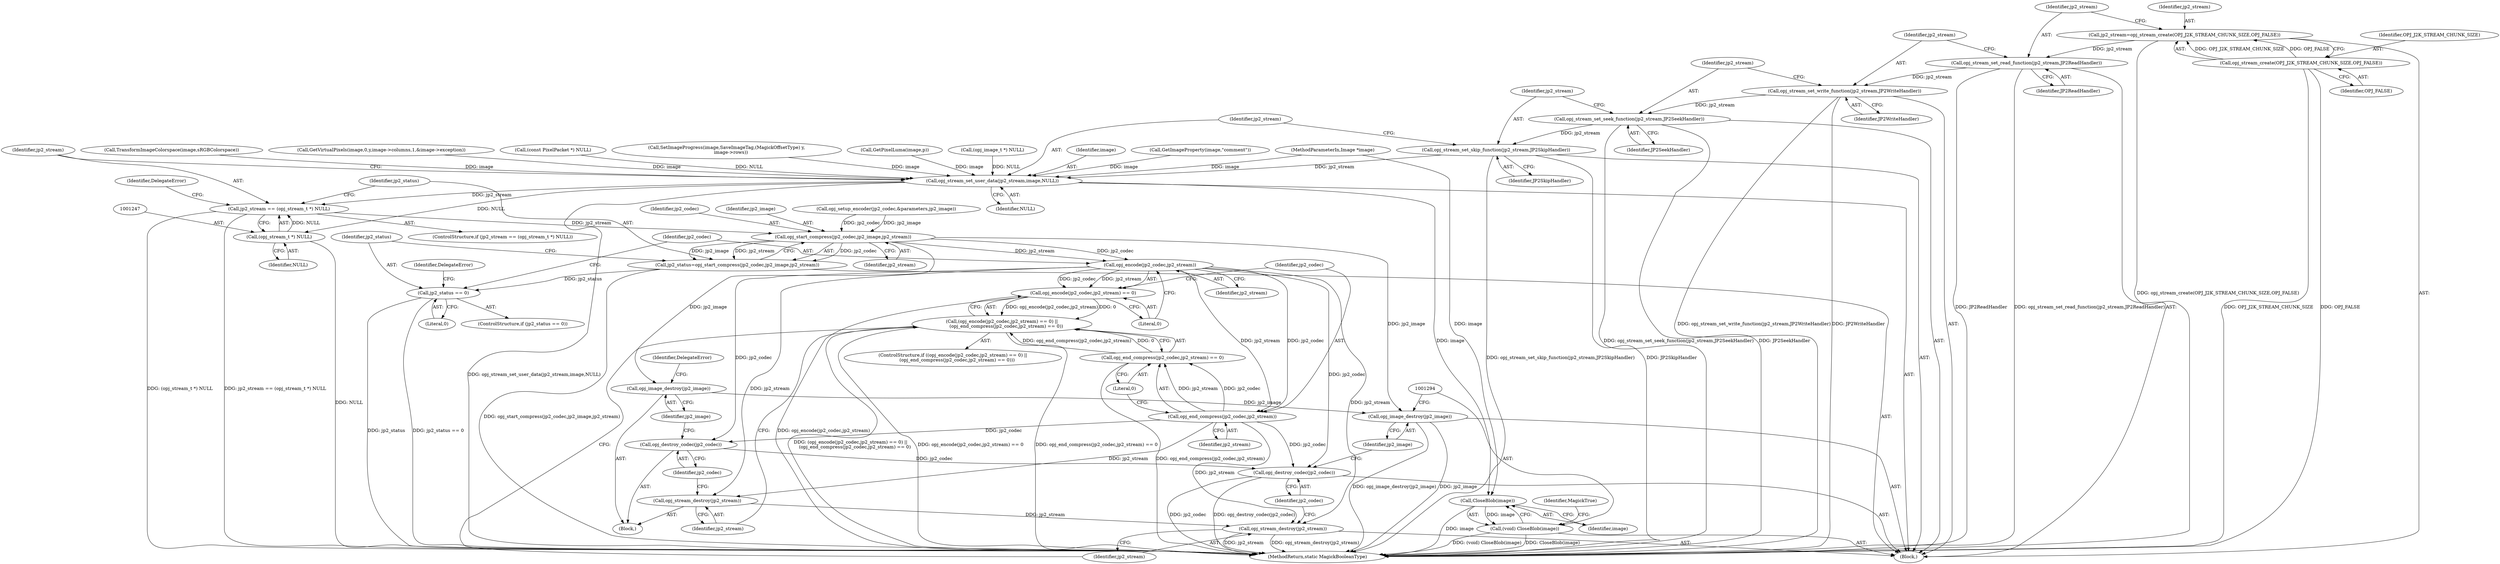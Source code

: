 digraph "0_ImageMagick_3d5ac8c20846871f1eb3068b65f93da7cd33bfd0_0@pointer" {
"1001222" [label="(Call,jp2_stream=opj_stream_create(OPJ_J2K_STREAM_CHUNK_SIZE,OPJ_FALSE))"];
"1001224" [label="(Call,opj_stream_create(OPJ_J2K_STREAM_CHUNK_SIZE,OPJ_FALSE))"];
"1001227" [label="(Call,opj_stream_set_read_function(jp2_stream,JP2ReadHandler))"];
"1001230" [label="(Call,opj_stream_set_write_function(jp2_stream,JP2WriteHandler))"];
"1001233" [label="(Call,opj_stream_set_seek_function(jp2_stream,JP2SeekHandler))"];
"1001236" [label="(Call,opj_stream_set_skip_function(jp2_stream,JP2SkipHandler))"];
"1001239" [label="(Call,opj_stream_set_user_data(jp2_stream,image,NULL))"];
"1001244" [label="(Call,jp2_stream == (opj_stream_t *) NULL)"];
"1001254" [label="(Call,opj_start_compress(jp2_codec,jp2_image,jp2_stream))"];
"1001252" [label="(Call,jp2_status=opj_start_compress(jp2_codec,jp2_image,jp2_stream))"];
"1001259" [label="(Call,jp2_status == 0)"];
"1001268" [label="(Call,opj_encode(jp2_codec,jp2_stream))"];
"1001267" [label="(Call,opj_encode(jp2_codec,jp2_stream) == 0)"];
"1001266" [label="(Call,(opj_encode(jp2_codec,jp2_stream) == 0) ||\n      (opj_end_compress(jp2_codec,jp2_stream) == 0))"];
"1001273" [label="(Call,opj_end_compress(jp2_codec,jp2_stream))"];
"1001272" [label="(Call,opj_end_compress(jp2_codec,jp2_stream) == 0)"];
"1001278" [label="(Call,opj_stream_destroy(jp2_stream))"];
"1001287" [label="(Call,opj_stream_destroy(jp2_stream))"];
"1001280" [label="(Call,opj_destroy_codec(jp2_codec))"];
"1001289" [label="(Call,opj_destroy_codec(jp2_codec))"];
"1001282" [label="(Call,opj_image_destroy(jp2_image))"];
"1001291" [label="(Call,opj_image_destroy(jp2_image))"];
"1001246" [label="(Call,(opj_stream_t *) NULL)"];
"1001295" [label="(Call,CloseBlob(image))"];
"1001293" [label="(Call,(void) CloseBlob(image))"];
"1001274" [label="(Identifier,jp2_codec)"];
"1001291" [label="(Call,opj_image_destroy(jp2_image))"];
"1001245" [label="(Identifier,jp2_stream)"];
"1000112" [label="(Block,)"];
"1001239" [label="(Call,opj_stream_set_user_data(jp2_stream,image,NULL))"];
"1001242" [label="(Identifier,NULL)"];
"1001289" [label="(Call,opj_destroy_codec(jp2_codec))"];
"1001235" [label="(Identifier,JP2SeekHandler)"];
"1001246" [label="(Call,(opj_stream_t *) NULL)"];
"1001257" [label="(Identifier,jp2_stream)"];
"1001265" [label="(ControlStructure,if ((opj_encode(jp2_codec,jp2_stream) == 0) ||\n      (opj_end_compress(jp2_codec,jp2_stream) == 0)))"];
"1001290" [label="(Identifier,jp2_codec)"];
"1001299" [label="(MethodReturn,static MagickBooleanType)"];
"1001225" [label="(Identifier,OPJ_J2K_STREAM_CHUNK_SIZE)"];
"1001217" [label="(Call,opj_setup_encoder(jp2_codec,&parameters,jp2_image))"];
"1001293" [label="(Call,(void) CloseBlob(image))"];
"1001227" [label="(Call,opj_stream_set_read_function(jp2_stream,JP2ReadHandler))"];
"1001248" [label="(Identifier,NULL)"];
"1001259" [label="(Call,jp2_status == 0)"];
"1001224" [label="(Call,opj_stream_create(OPJ_J2K_STREAM_CHUNK_SIZE,OPJ_FALSE))"];
"1001237" [label="(Identifier,jp2_stream)"];
"1001258" [label="(ControlStructure,if (jp2_status == 0))"];
"1001250" [label="(Identifier,DelegateError)"];
"1001252" [label="(Call,jp2_status=opj_start_compress(jp2_codec,jp2_image,jp2_stream))"];
"1001254" [label="(Call,opj_start_compress(jp2_codec,jp2_image,jp2_stream))"];
"1001255" [label="(Identifier,jp2_codec)"];
"1001256" [label="(Identifier,jp2_image)"];
"1001266" [label="(Call,(opj_encode(jp2_codec,jp2_stream) == 0) ||\n      (opj_end_compress(jp2_codec,jp2_stream) == 0))"];
"1001232" [label="(Identifier,JP2WriteHandler)"];
"1001244" [label="(Call,jp2_stream == (opj_stream_t *) NULL)"];
"1001272" [label="(Call,opj_end_compress(jp2_codec,jp2_stream) == 0)"];
"1001279" [label="(Identifier,jp2_stream)"];
"1001282" [label="(Call,opj_image_destroy(jp2_image))"];
"1001280" [label="(Call,opj_destroy_codec(jp2_codec))"];
"1001241" [label="(Identifier,image)"];
"1001275" [label="(Identifier,jp2_stream)"];
"1001229" [label="(Identifier,JP2ReadHandler)"];
"1001276" [label="(Literal,0)"];
"1001263" [label="(Identifier,DelegateError)"];
"1000603" [label="(Call,GetImageProperty(image,\"comment\"))"];
"1001292" [label="(Identifier,jp2_image)"];
"1001295" [label="(Call,CloseBlob(image))"];
"1001223" [label="(Identifier,jp2_stream)"];
"1001298" [label="(Identifier,MagickTrue)"];
"1001277" [label="(Block,)"];
"1000659" [label="(Call,TransformImageColorspace(image,sRGBColorspace))"];
"1000959" [label="(Call,GetVirtualPixels(image,0,y,image->columns,1,&image->exception))"];
"1000974" [label="(Call,(const PixelPacket *) NULL)"];
"1001273" [label="(Call,opj_end_compress(jp2_codec,jp2_stream))"];
"1001287" [label="(Call,opj_stream_destroy(jp2_stream))"];
"1001285" [label="(Identifier,DelegateError)"];
"1001233" [label="(Call,opj_stream_set_seek_function(jp2_stream,JP2SeekHandler))"];
"1001231" [label="(Identifier,jp2_stream)"];
"1001226" [label="(Identifier,OPJ_FALSE)"];
"1001234" [label="(Identifier,jp2_stream)"];
"1001230" [label="(Call,opj_stream_set_write_function(jp2_stream,JP2WriteHandler))"];
"1001268" [label="(Call,opj_encode(jp2_codec,jp2_stream))"];
"1001283" [label="(Identifier,jp2_image)"];
"1001296" [label="(Identifier,image)"];
"1001159" [label="(Call,SetImageProgress(image,SaveImageTag,(MagickOffsetType) y,\n      image->rows))"];
"1001222" [label="(Call,jp2_stream=opj_stream_create(OPJ_J2K_STREAM_CHUNK_SIZE,OPJ_FALSE))"];
"1001253" [label="(Identifier,jp2_status)"];
"1001281" [label="(Identifier,jp2_codec)"];
"1001278" [label="(Call,opj_stream_destroy(jp2_stream))"];
"1001081" [label="(Call,GetPixelLuma(image,p))"];
"1001236" [label="(Call,opj_stream_set_skip_function(jp2_stream,JP2SkipHandler))"];
"1001238" [label="(Identifier,JP2SkipHandler)"];
"1000111" [label="(MethodParameterIn,Image *image)"];
"1001261" [label="(Literal,0)"];
"1001288" [label="(Identifier,jp2_stream)"];
"1001228" [label="(Identifier,jp2_stream)"];
"1000810" [label="(Call,(opj_image_t *) NULL)"];
"1001269" [label="(Identifier,jp2_codec)"];
"1001270" [label="(Identifier,jp2_stream)"];
"1001267" [label="(Call,opj_encode(jp2_codec,jp2_stream) == 0)"];
"1001240" [label="(Identifier,jp2_stream)"];
"1001271" [label="(Literal,0)"];
"1001243" [label="(ControlStructure,if (jp2_stream == (opj_stream_t *) NULL))"];
"1001260" [label="(Identifier,jp2_status)"];
"1001222" -> "1000112"  [label="AST: "];
"1001222" -> "1001224"  [label="CFG: "];
"1001223" -> "1001222"  [label="AST: "];
"1001224" -> "1001222"  [label="AST: "];
"1001228" -> "1001222"  [label="CFG: "];
"1001222" -> "1001299"  [label="DDG: opj_stream_create(OPJ_J2K_STREAM_CHUNK_SIZE,OPJ_FALSE)"];
"1001224" -> "1001222"  [label="DDG: OPJ_J2K_STREAM_CHUNK_SIZE"];
"1001224" -> "1001222"  [label="DDG: OPJ_FALSE"];
"1001222" -> "1001227"  [label="DDG: jp2_stream"];
"1001224" -> "1001226"  [label="CFG: "];
"1001225" -> "1001224"  [label="AST: "];
"1001226" -> "1001224"  [label="AST: "];
"1001224" -> "1001299"  [label="DDG: OPJ_J2K_STREAM_CHUNK_SIZE"];
"1001224" -> "1001299"  [label="DDG: OPJ_FALSE"];
"1001227" -> "1000112"  [label="AST: "];
"1001227" -> "1001229"  [label="CFG: "];
"1001228" -> "1001227"  [label="AST: "];
"1001229" -> "1001227"  [label="AST: "];
"1001231" -> "1001227"  [label="CFG: "];
"1001227" -> "1001299"  [label="DDG: JP2ReadHandler"];
"1001227" -> "1001299"  [label="DDG: opj_stream_set_read_function(jp2_stream,JP2ReadHandler)"];
"1001227" -> "1001230"  [label="DDG: jp2_stream"];
"1001230" -> "1000112"  [label="AST: "];
"1001230" -> "1001232"  [label="CFG: "];
"1001231" -> "1001230"  [label="AST: "];
"1001232" -> "1001230"  [label="AST: "];
"1001234" -> "1001230"  [label="CFG: "];
"1001230" -> "1001299"  [label="DDG: JP2WriteHandler"];
"1001230" -> "1001299"  [label="DDG: opj_stream_set_write_function(jp2_stream,JP2WriteHandler)"];
"1001230" -> "1001233"  [label="DDG: jp2_stream"];
"1001233" -> "1000112"  [label="AST: "];
"1001233" -> "1001235"  [label="CFG: "];
"1001234" -> "1001233"  [label="AST: "];
"1001235" -> "1001233"  [label="AST: "];
"1001237" -> "1001233"  [label="CFG: "];
"1001233" -> "1001299"  [label="DDG: opj_stream_set_seek_function(jp2_stream,JP2SeekHandler)"];
"1001233" -> "1001299"  [label="DDG: JP2SeekHandler"];
"1001233" -> "1001236"  [label="DDG: jp2_stream"];
"1001236" -> "1000112"  [label="AST: "];
"1001236" -> "1001238"  [label="CFG: "];
"1001237" -> "1001236"  [label="AST: "];
"1001238" -> "1001236"  [label="AST: "];
"1001240" -> "1001236"  [label="CFG: "];
"1001236" -> "1001299"  [label="DDG: JP2SkipHandler"];
"1001236" -> "1001299"  [label="DDG: opj_stream_set_skip_function(jp2_stream,JP2SkipHandler)"];
"1001236" -> "1001239"  [label="DDG: jp2_stream"];
"1001239" -> "1000112"  [label="AST: "];
"1001239" -> "1001242"  [label="CFG: "];
"1001240" -> "1001239"  [label="AST: "];
"1001241" -> "1001239"  [label="AST: "];
"1001242" -> "1001239"  [label="AST: "];
"1001245" -> "1001239"  [label="CFG: "];
"1001239" -> "1001299"  [label="DDG: opj_stream_set_user_data(jp2_stream,image,NULL)"];
"1000659" -> "1001239"  [label="DDG: image"];
"1000603" -> "1001239"  [label="DDG: image"];
"1001159" -> "1001239"  [label="DDG: image"];
"1000959" -> "1001239"  [label="DDG: image"];
"1001081" -> "1001239"  [label="DDG: image"];
"1000111" -> "1001239"  [label="DDG: image"];
"1000974" -> "1001239"  [label="DDG: NULL"];
"1000810" -> "1001239"  [label="DDG: NULL"];
"1001239" -> "1001244"  [label="DDG: jp2_stream"];
"1001239" -> "1001246"  [label="DDG: NULL"];
"1001239" -> "1001295"  [label="DDG: image"];
"1001244" -> "1001243"  [label="AST: "];
"1001244" -> "1001246"  [label="CFG: "];
"1001245" -> "1001244"  [label="AST: "];
"1001246" -> "1001244"  [label="AST: "];
"1001250" -> "1001244"  [label="CFG: "];
"1001253" -> "1001244"  [label="CFG: "];
"1001244" -> "1001299"  [label="DDG: (opj_stream_t *) NULL"];
"1001244" -> "1001299"  [label="DDG: jp2_stream == (opj_stream_t *) NULL"];
"1001246" -> "1001244"  [label="DDG: NULL"];
"1001244" -> "1001254"  [label="DDG: jp2_stream"];
"1001254" -> "1001252"  [label="AST: "];
"1001254" -> "1001257"  [label="CFG: "];
"1001255" -> "1001254"  [label="AST: "];
"1001256" -> "1001254"  [label="AST: "];
"1001257" -> "1001254"  [label="AST: "];
"1001252" -> "1001254"  [label="CFG: "];
"1001254" -> "1001252"  [label="DDG: jp2_codec"];
"1001254" -> "1001252"  [label="DDG: jp2_image"];
"1001254" -> "1001252"  [label="DDG: jp2_stream"];
"1001217" -> "1001254"  [label="DDG: jp2_codec"];
"1001217" -> "1001254"  [label="DDG: jp2_image"];
"1001254" -> "1001268"  [label="DDG: jp2_codec"];
"1001254" -> "1001268"  [label="DDG: jp2_stream"];
"1001254" -> "1001282"  [label="DDG: jp2_image"];
"1001254" -> "1001291"  [label="DDG: jp2_image"];
"1001252" -> "1000112"  [label="AST: "];
"1001253" -> "1001252"  [label="AST: "];
"1001260" -> "1001252"  [label="CFG: "];
"1001252" -> "1001299"  [label="DDG: opj_start_compress(jp2_codec,jp2_image,jp2_stream)"];
"1001252" -> "1001259"  [label="DDG: jp2_status"];
"1001259" -> "1001258"  [label="AST: "];
"1001259" -> "1001261"  [label="CFG: "];
"1001260" -> "1001259"  [label="AST: "];
"1001261" -> "1001259"  [label="AST: "];
"1001263" -> "1001259"  [label="CFG: "];
"1001269" -> "1001259"  [label="CFG: "];
"1001259" -> "1001299"  [label="DDG: jp2_status"];
"1001259" -> "1001299"  [label="DDG: jp2_status == 0"];
"1001268" -> "1001267"  [label="AST: "];
"1001268" -> "1001270"  [label="CFG: "];
"1001269" -> "1001268"  [label="AST: "];
"1001270" -> "1001268"  [label="AST: "];
"1001271" -> "1001268"  [label="CFG: "];
"1001268" -> "1001267"  [label="DDG: jp2_codec"];
"1001268" -> "1001267"  [label="DDG: jp2_stream"];
"1001268" -> "1001273"  [label="DDG: jp2_codec"];
"1001268" -> "1001273"  [label="DDG: jp2_stream"];
"1001268" -> "1001278"  [label="DDG: jp2_stream"];
"1001268" -> "1001280"  [label="DDG: jp2_codec"];
"1001268" -> "1001287"  [label="DDG: jp2_stream"];
"1001268" -> "1001289"  [label="DDG: jp2_codec"];
"1001267" -> "1001266"  [label="AST: "];
"1001267" -> "1001271"  [label="CFG: "];
"1001271" -> "1001267"  [label="AST: "];
"1001274" -> "1001267"  [label="CFG: "];
"1001266" -> "1001267"  [label="CFG: "];
"1001267" -> "1001299"  [label="DDG: opj_encode(jp2_codec,jp2_stream)"];
"1001267" -> "1001266"  [label="DDG: opj_encode(jp2_codec,jp2_stream)"];
"1001267" -> "1001266"  [label="DDG: 0"];
"1001266" -> "1001265"  [label="AST: "];
"1001266" -> "1001272"  [label="CFG: "];
"1001272" -> "1001266"  [label="AST: "];
"1001279" -> "1001266"  [label="CFG: "];
"1001288" -> "1001266"  [label="CFG: "];
"1001266" -> "1001299"  [label="DDG: (opj_encode(jp2_codec,jp2_stream) == 0) ||\n      (opj_end_compress(jp2_codec,jp2_stream) == 0)"];
"1001266" -> "1001299"  [label="DDG: opj_encode(jp2_codec,jp2_stream) == 0"];
"1001266" -> "1001299"  [label="DDG: opj_end_compress(jp2_codec,jp2_stream) == 0"];
"1001272" -> "1001266"  [label="DDG: opj_end_compress(jp2_codec,jp2_stream)"];
"1001272" -> "1001266"  [label="DDG: 0"];
"1001273" -> "1001272"  [label="AST: "];
"1001273" -> "1001275"  [label="CFG: "];
"1001274" -> "1001273"  [label="AST: "];
"1001275" -> "1001273"  [label="AST: "];
"1001276" -> "1001273"  [label="CFG: "];
"1001273" -> "1001272"  [label="DDG: jp2_codec"];
"1001273" -> "1001272"  [label="DDG: jp2_stream"];
"1001273" -> "1001278"  [label="DDG: jp2_stream"];
"1001273" -> "1001280"  [label="DDG: jp2_codec"];
"1001273" -> "1001287"  [label="DDG: jp2_stream"];
"1001273" -> "1001289"  [label="DDG: jp2_codec"];
"1001272" -> "1001276"  [label="CFG: "];
"1001276" -> "1001272"  [label="AST: "];
"1001272" -> "1001299"  [label="DDG: opj_end_compress(jp2_codec,jp2_stream)"];
"1001278" -> "1001277"  [label="AST: "];
"1001278" -> "1001279"  [label="CFG: "];
"1001279" -> "1001278"  [label="AST: "];
"1001281" -> "1001278"  [label="CFG: "];
"1001278" -> "1001287"  [label="DDG: jp2_stream"];
"1001287" -> "1000112"  [label="AST: "];
"1001287" -> "1001288"  [label="CFG: "];
"1001288" -> "1001287"  [label="AST: "];
"1001290" -> "1001287"  [label="CFG: "];
"1001287" -> "1001299"  [label="DDG: jp2_stream"];
"1001287" -> "1001299"  [label="DDG: opj_stream_destroy(jp2_stream)"];
"1001280" -> "1001277"  [label="AST: "];
"1001280" -> "1001281"  [label="CFG: "];
"1001281" -> "1001280"  [label="AST: "];
"1001283" -> "1001280"  [label="CFG: "];
"1001280" -> "1001289"  [label="DDG: jp2_codec"];
"1001289" -> "1000112"  [label="AST: "];
"1001289" -> "1001290"  [label="CFG: "];
"1001290" -> "1001289"  [label="AST: "];
"1001292" -> "1001289"  [label="CFG: "];
"1001289" -> "1001299"  [label="DDG: jp2_codec"];
"1001289" -> "1001299"  [label="DDG: opj_destroy_codec(jp2_codec)"];
"1001282" -> "1001277"  [label="AST: "];
"1001282" -> "1001283"  [label="CFG: "];
"1001283" -> "1001282"  [label="AST: "];
"1001285" -> "1001282"  [label="CFG: "];
"1001282" -> "1001291"  [label="DDG: jp2_image"];
"1001291" -> "1000112"  [label="AST: "];
"1001291" -> "1001292"  [label="CFG: "];
"1001292" -> "1001291"  [label="AST: "];
"1001294" -> "1001291"  [label="CFG: "];
"1001291" -> "1001299"  [label="DDG: jp2_image"];
"1001291" -> "1001299"  [label="DDG: opj_image_destroy(jp2_image)"];
"1001246" -> "1001248"  [label="CFG: "];
"1001247" -> "1001246"  [label="AST: "];
"1001248" -> "1001246"  [label="AST: "];
"1001246" -> "1001299"  [label="DDG: NULL"];
"1001295" -> "1001293"  [label="AST: "];
"1001295" -> "1001296"  [label="CFG: "];
"1001296" -> "1001295"  [label="AST: "];
"1001293" -> "1001295"  [label="CFG: "];
"1001295" -> "1001299"  [label="DDG: image"];
"1001295" -> "1001293"  [label="DDG: image"];
"1000111" -> "1001295"  [label="DDG: image"];
"1001293" -> "1000112"  [label="AST: "];
"1001294" -> "1001293"  [label="AST: "];
"1001298" -> "1001293"  [label="CFG: "];
"1001293" -> "1001299"  [label="DDG: CloseBlob(image)"];
"1001293" -> "1001299"  [label="DDG: (void) CloseBlob(image)"];
}
